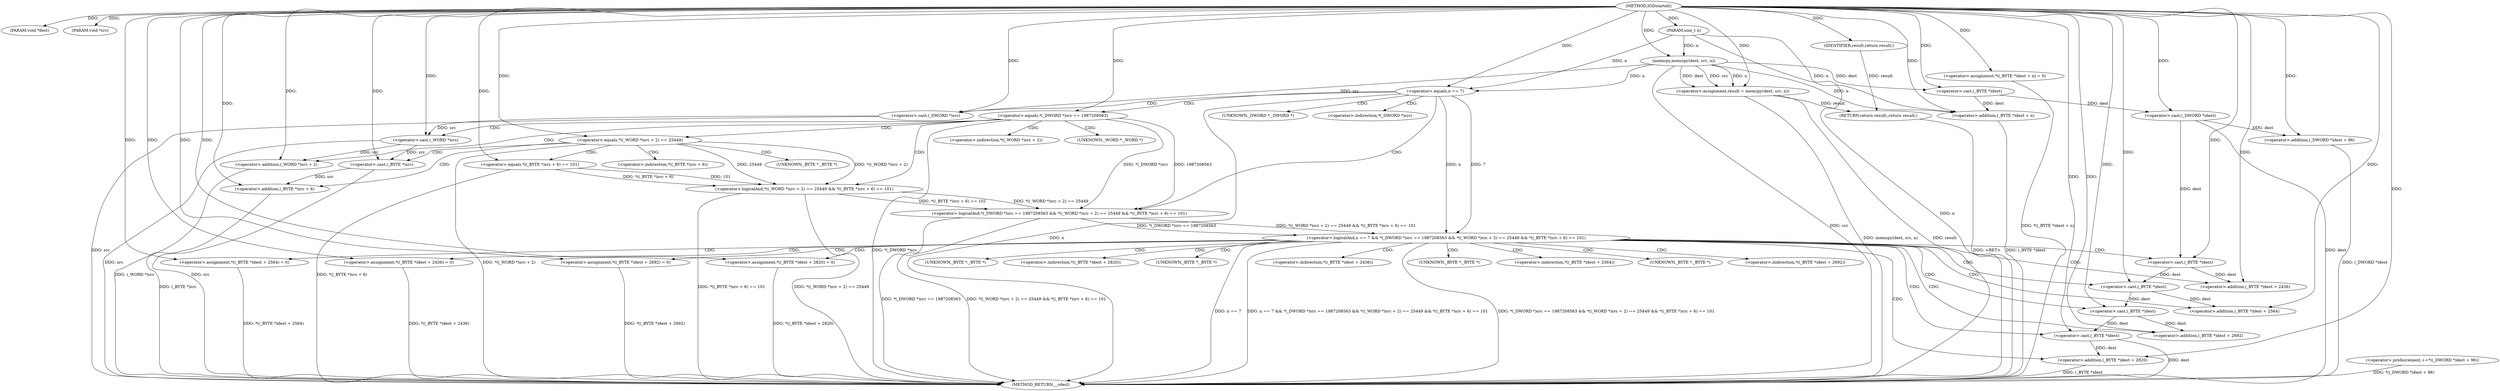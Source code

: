 digraph IGDstartelt {  
"1000102" [label = "(METHOD,IGDstartelt)" ]
"1000193" [label = "(METHOD_RETURN,__cdecl)" ]
"1000103" [label = "(PARAM,void *dest)" ]
"1000104" [label = "(PARAM,void *src)" ]
"1000105" [label = "(PARAM,size_t n)" ]
"1000108" [label = "(<operator>.assignment,result = memcpy(dest, src, n))" ]
"1000110" [label = "(memcpy,memcpy(dest, src, n))" ]
"1000114" [label = "(<operator>.assignment,*((_BYTE *)dest + n) = 0)" ]
"1000116" [label = "(<operator>.addition,(_BYTE *)dest + n)" ]
"1000117" [label = "(<operator>.cast,(_BYTE *)dest)" ]
"1000122" [label = "(<operator>.preIncrement,++*((_DWORD *)dest + 96))" ]
"1000124" [label = "(<operator>.addition,(_DWORD *)dest + 96)" ]
"1000125" [label = "(<operator>.cast,(_DWORD *)dest)" ]
"1000130" [label = "(<operator>.logicalAnd,n == 7 && *(_DWORD *)src == 1987208563 && *((_WORD *)src + 2) == 25449 && *((_BYTE *)src + 6) == 101)" ]
"1000131" [label = "(<operator>.equals,n == 7)" ]
"1000134" [label = "(<operator>.logicalAnd,*(_DWORD *)src == 1987208563 && *((_WORD *)src + 2) == 25449 && *((_BYTE *)src + 6) == 101)" ]
"1000135" [label = "(<operator>.equals,*(_DWORD *)src == 1987208563)" ]
"1000137" [label = "(<operator>.cast,(_DWORD *)src)" ]
"1000141" [label = "(<operator>.logicalAnd,*((_WORD *)src + 2) == 25449 && *((_BYTE *)src + 6) == 101)" ]
"1000142" [label = "(<operator>.equals,*((_WORD *)src + 2) == 25449)" ]
"1000144" [label = "(<operator>.addition,(_WORD *)src + 2)" ]
"1000145" [label = "(<operator>.cast,(_WORD *)src)" ]
"1000150" [label = "(<operator>.equals,*((_BYTE *)src + 6) == 101)" ]
"1000152" [label = "(<operator>.addition,(_BYTE *)src + 6)" ]
"1000153" [label = "(<operator>.cast,(_BYTE *)src)" ]
"1000159" [label = "(<operator>.assignment,*((_BYTE *)dest + 2436) = 0)" ]
"1000161" [label = "(<operator>.addition,(_BYTE *)dest + 2436)" ]
"1000162" [label = "(<operator>.cast,(_BYTE *)dest)" ]
"1000167" [label = "(<operator>.assignment,*((_BYTE *)dest + 2564) = 0)" ]
"1000169" [label = "(<operator>.addition,(_BYTE *)dest + 2564)" ]
"1000170" [label = "(<operator>.cast,(_BYTE *)dest)" ]
"1000175" [label = "(<operator>.assignment,*((_BYTE *)dest + 2692) = 0)" ]
"1000177" [label = "(<operator>.addition,(_BYTE *)dest + 2692)" ]
"1000178" [label = "(<operator>.cast,(_BYTE *)dest)" ]
"1000183" [label = "(<operator>.assignment,*((_BYTE *)dest + 2820) = 0)" ]
"1000185" [label = "(<operator>.addition,(_BYTE *)dest + 2820)" ]
"1000186" [label = "(<operator>.cast,(_BYTE *)dest)" ]
"1000191" [label = "(RETURN,return result;,return result;)" ]
"1000192" [label = "(IDENTIFIER,result,return result;)" ]
"1000136" [label = "(<operator>.indirection,*(_DWORD *)src)" ]
"1000138" [label = "(UNKNOWN,_DWORD *,_DWORD *)" ]
"1000143" [label = "(<operator>.indirection,*((_WORD *)src + 2))" ]
"1000146" [label = "(UNKNOWN,_WORD *,_WORD *)" ]
"1000151" [label = "(<operator>.indirection,*((_BYTE *)src + 6))" ]
"1000154" [label = "(UNKNOWN,_BYTE *,_BYTE *)" ]
"1000160" [label = "(<operator>.indirection,*((_BYTE *)dest + 2436))" ]
"1000163" [label = "(UNKNOWN,_BYTE *,_BYTE *)" ]
"1000168" [label = "(<operator>.indirection,*((_BYTE *)dest + 2564))" ]
"1000171" [label = "(UNKNOWN,_BYTE *,_BYTE *)" ]
"1000176" [label = "(<operator>.indirection,*((_BYTE *)dest + 2692))" ]
"1000179" [label = "(UNKNOWN,_BYTE *,_BYTE *)" ]
"1000184" [label = "(<operator>.indirection,*((_BYTE *)dest + 2820))" ]
"1000187" [label = "(UNKNOWN,_BYTE *,_BYTE *)" ]
  "1000191" -> "1000193"  [ label = "DDG: <RET>"] 
  "1000108" -> "1000193"  [ label = "DDG: result"] 
  "1000141" -> "1000193"  [ label = "DDG: *((_BYTE *)src + 6) == 101"] 
  "1000130" -> "1000193"  [ label = "DDG: n == 7"] 
  "1000186" -> "1000193"  [ label = "DDG: dest"] 
  "1000144" -> "1000193"  [ label = "DDG: (_WORD *)src"] 
  "1000110" -> "1000193"  [ label = "DDG: src"] 
  "1000159" -> "1000193"  [ label = "DDG: *((_BYTE *)dest + 2436)"] 
  "1000122" -> "1000193"  [ label = "DDG: *((_DWORD *)dest + 96)"] 
  "1000135" -> "1000193"  [ label = "DDG: *(_DWORD *)src"] 
  "1000142" -> "1000193"  [ label = "DDG: *((_WORD *)src + 2)"] 
  "1000116" -> "1000193"  [ label = "DDG: (_BYTE *)dest"] 
  "1000125" -> "1000193"  [ label = "DDG: dest"] 
  "1000137" -> "1000193"  [ label = "DDG: src"] 
  "1000141" -> "1000193"  [ label = "DDG: *((_WORD *)src + 2) == 25449"] 
  "1000105" -> "1000193"  [ label = "DDG: n"] 
  "1000183" -> "1000193"  [ label = "DDG: *((_BYTE *)dest + 2820)"] 
  "1000130" -> "1000193"  [ label = "DDG: n == 7 && *(_DWORD *)src == 1987208563 && *((_WORD *)src + 2) == 25449 && *((_BYTE *)src + 6) == 101"] 
  "1000130" -> "1000193"  [ label = "DDG: *(_DWORD *)src == 1987208563 && *((_WORD *)src + 2) == 25449 && *((_BYTE *)src + 6) == 101"] 
  "1000152" -> "1000193"  [ label = "DDG: (_BYTE *)src"] 
  "1000108" -> "1000193"  [ label = "DDG: memcpy(dest, src, n)"] 
  "1000145" -> "1000193"  [ label = "DDG: src"] 
  "1000153" -> "1000193"  [ label = "DDG: src"] 
  "1000114" -> "1000193"  [ label = "DDG: *((_BYTE *)dest + n)"] 
  "1000134" -> "1000193"  [ label = "DDG: *(_DWORD *)src == 1987208563"] 
  "1000134" -> "1000193"  [ label = "DDG: *((_WORD *)src + 2) == 25449 && *((_BYTE *)src + 6) == 101"] 
  "1000124" -> "1000193"  [ label = "DDG: (_DWORD *)dest"] 
  "1000175" -> "1000193"  [ label = "DDG: *((_BYTE *)dest + 2692)"] 
  "1000167" -> "1000193"  [ label = "DDG: *((_BYTE *)dest + 2564)"] 
  "1000150" -> "1000193"  [ label = "DDG: *((_BYTE *)src + 6)"] 
  "1000185" -> "1000193"  [ label = "DDG: (_BYTE *)dest"] 
  "1000131" -> "1000193"  [ label = "DDG: n"] 
  "1000102" -> "1000103"  [ label = "DDG: "] 
  "1000102" -> "1000104"  [ label = "DDG: "] 
  "1000102" -> "1000105"  [ label = "DDG: "] 
  "1000110" -> "1000108"  [ label = "DDG: dest"] 
  "1000110" -> "1000108"  [ label = "DDG: src"] 
  "1000110" -> "1000108"  [ label = "DDG: n"] 
  "1000102" -> "1000108"  [ label = "DDG: "] 
  "1000102" -> "1000110"  [ label = "DDG: "] 
  "1000105" -> "1000110"  [ label = "DDG: n"] 
  "1000102" -> "1000114"  [ label = "DDG: "] 
  "1000117" -> "1000116"  [ label = "DDG: dest"] 
  "1000110" -> "1000117"  [ label = "DDG: dest"] 
  "1000102" -> "1000117"  [ label = "DDG: "] 
  "1000110" -> "1000116"  [ label = "DDG: n"] 
  "1000105" -> "1000116"  [ label = "DDG: n"] 
  "1000102" -> "1000116"  [ label = "DDG: "] 
  "1000125" -> "1000124"  [ label = "DDG: dest"] 
  "1000117" -> "1000125"  [ label = "DDG: dest"] 
  "1000102" -> "1000125"  [ label = "DDG: "] 
  "1000102" -> "1000124"  [ label = "DDG: "] 
  "1000131" -> "1000130"  [ label = "DDG: n"] 
  "1000131" -> "1000130"  [ label = "DDG: 7"] 
  "1000105" -> "1000131"  [ label = "DDG: n"] 
  "1000102" -> "1000131"  [ label = "DDG: "] 
  "1000110" -> "1000131"  [ label = "DDG: n"] 
  "1000134" -> "1000130"  [ label = "DDG: *(_DWORD *)src == 1987208563"] 
  "1000134" -> "1000130"  [ label = "DDG: *((_WORD *)src + 2) == 25449 && *((_BYTE *)src + 6) == 101"] 
  "1000135" -> "1000134"  [ label = "DDG: *(_DWORD *)src"] 
  "1000135" -> "1000134"  [ label = "DDG: 1987208563"] 
  "1000110" -> "1000137"  [ label = "DDG: src"] 
  "1000102" -> "1000137"  [ label = "DDG: "] 
  "1000102" -> "1000135"  [ label = "DDG: "] 
  "1000141" -> "1000134"  [ label = "DDG: *((_WORD *)src + 2) == 25449"] 
  "1000141" -> "1000134"  [ label = "DDG: *((_BYTE *)src + 6) == 101"] 
  "1000142" -> "1000141"  [ label = "DDG: *((_WORD *)src + 2)"] 
  "1000142" -> "1000141"  [ label = "DDG: 25449"] 
  "1000145" -> "1000144"  [ label = "DDG: src"] 
  "1000137" -> "1000145"  [ label = "DDG: src"] 
  "1000102" -> "1000145"  [ label = "DDG: "] 
  "1000102" -> "1000144"  [ label = "DDG: "] 
  "1000102" -> "1000142"  [ label = "DDG: "] 
  "1000150" -> "1000141"  [ label = "DDG: *((_BYTE *)src + 6)"] 
  "1000150" -> "1000141"  [ label = "DDG: 101"] 
  "1000153" -> "1000152"  [ label = "DDG: src"] 
  "1000145" -> "1000153"  [ label = "DDG: src"] 
  "1000102" -> "1000153"  [ label = "DDG: "] 
  "1000102" -> "1000152"  [ label = "DDG: "] 
  "1000102" -> "1000150"  [ label = "DDG: "] 
  "1000102" -> "1000159"  [ label = "DDG: "] 
  "1000162" -> "1000161"  [ label = "DDG: dest"] 
  "1000125" -> "1000162"  [ label = "DDG: dest"] 
  "1000102" -> "1000162"  [ label = "DDG: "] 
  "1000102" -> "1000161"  [ label = "DDG: "] 
  "1000102" -> "1000167"  [ label = "DDG: "] 
  "1000170" -> "1000169"  [ label = "DDG: dest"] 
  "1000162" -> "1000170"  [ label = "DDG: dest"] 
  "1000102" -> "1000170"  [ label = "DDG: "] 
  "1000102" -> "1000169"  [ label = "DDG: "] 
  "1000102" -> "1000175"  [ label = "DDG: "] 
  "1000178" -> "1000177"  [ label = "DDG: dest"] 
  "1000170" -> "1000178"  [ label = "DDG: dest"] 
  "1000102" -> "1000178"  [ label = "DDG: "] 
  "1000102" -> "1000177"  [ label = "DDG: "] 
  "1000102" -> "1000183"  [ label = "DDG: "] 
  "1000186" -> "1000185"  [ label = "DDG: dest"] 
  "1000178" -> "1000186"  [ label = "DDG: dest"] 
  "1000102" -> "1000186"  [ label = "DDG: "] 
  "1000102" -> "1000185"  [ label = "DDG: "] 
  "1000192" -> "1000191"  [ label = "DDG: result"] 
  "1000108" -> "1000191"  [ label = "DDG: result"] 
  "1000102" -> "1000192"  [ label = "DDG: "] 
  "1000130" -> "1000176"  [ label = "CDG: "] 
  "1000130" -> "1000175"  [ label = "CDG: "] 
  "1000130" -> "1000171"  [ label = "CDG: "] 
  "1000130" -> "1000170"  [ label = "CDG: "] 
  "1000130" -> "1000169"  [ label = "CDG: "] 
  "1000130" -> "1000168"  [ label = "CDG: "] 
  "1000130" -> "1000167"  [ label = "CDG: "] 
  "1000130" -> "1000163"  [ label = "CDG: "] 
  "1000130" -> "1000162"  [ label = "CDG: "] 
  "1000130" -> "1000161"  [ label = "CDG: "] 
  "1000130" -> "1000187"  [ label = "CDG: "] 
  "1000130" -> "1000186"  [ label = "CDG: "] 
  "1000130" -> "1000185"  [ label = "CDG: "] 
  "1000130" -> "1000184"  [ label = "CDG: "] 
  "1000130" -> "1000183"  [ label = "CDG: "] 
  "1000130" -> "1000179"  [ label = "CDG: "] 
  "1000130" -> "1000178"  [ label = "CDG: "] 
  "1000130" -> "1000177"  [ label = "CDG: "] 
  "1000130" -> "1000160"  [ label = "CDG: "] 
  "1000130" -> "1000159"  [ label = "CDG: "] 
  "1000131" -> "1000138"  [ label = "CDG: "] 
  "1000131" -> "1000137"  [ label = "CDG: "] 
  "1000131" -> "1000136"  [ label = "CDG: "] 
  "1000131" -> "1000135"  [ label = "CDG: "] 
  "1000131" -> "1000134"  [ label = "CDG: "] 
  "1000135" -> "1000144"  [ label = "CDG: "] 
  "1000135" -> "1000143"  [ label = "CDG: "] 
  "1000135" -> "1000142"  [ label = "CDG: "] 
  "1000135" -> "1000141"  [ label = "CDG: "] 
  "1000135" -> "1000146"  [ label = "CDG: "] 
  "1000135" -> "1000145"  [ label = "CDG: "] 
  "1000142" -> "1000154"  [ label = "CDG: "] 
  "1000142" -> "1000153"  [ label = "CDG: "] 
  "1000142" -> "1000152"  [ label = "CDG: "] 
  "1000142" -> "1000151"  [ label = "CDG: "] 
  "1000142" -> "1000150"  [ label = "CDG: "] 
}
